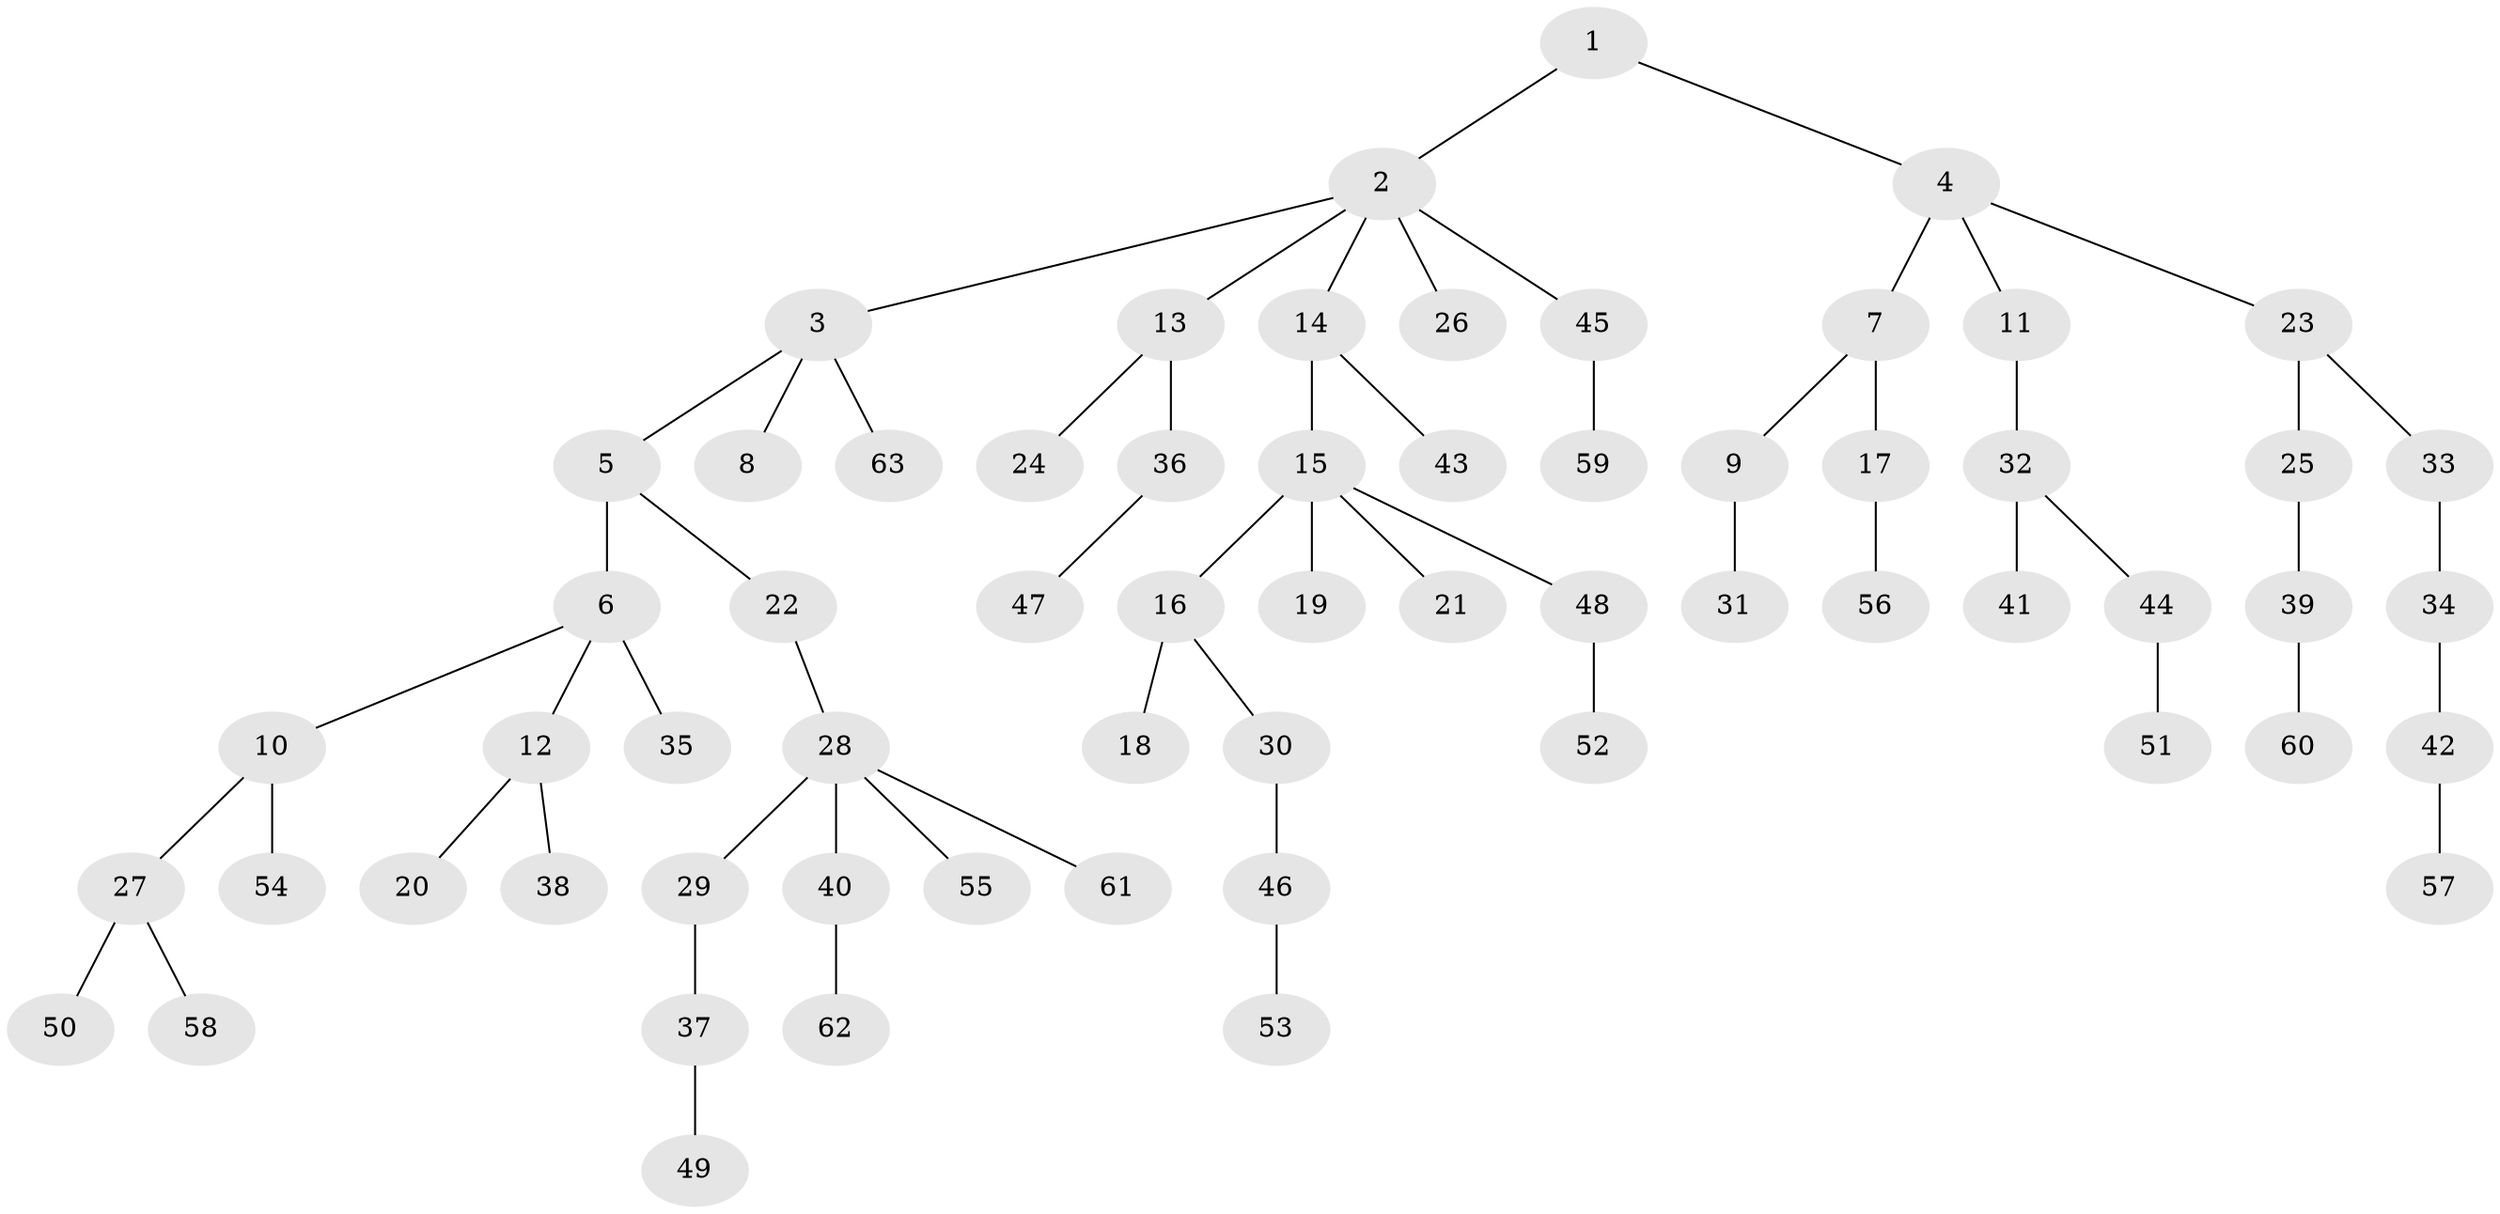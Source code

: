 // Generated by graph-tools (version 1.1) at 2025/53/03/09/25 04:53:17]
// undirected, 63 vertices, 62 edges
graph export_dot {
graph [start="1"]
  node [color=gray90,style=filled];
  1;
  2;
  3;
  4;
  5;
  6;
  7;
  8;
  9;
  10;
  11;
  12;
  13;
  14;
  15;
  16;
  17;
  18;
  19;
  20;
  21;
  22;
  23;
  24;
  25;
  26;
  27;
  28;
  29;
  30;
  31;
  32;
  33;
  34;
  35;
  36;
  37;
  38;
  39;
  40;
  41;
  42;
  43;
  44;
  45;
  46;
  47;
  48;
  49;
  50;
  51;
  52;
  53;
  54;
  55;
  56;
  57;
  58;
  59;
  60;
  61;
  62;
  63;
  1 -- 2;
  1 -- 4;
  2 -- 3;
  2 -- 13;
  2 -- 14;
  2 -- 26;
  2 -- 45;
  3 -- 5;
  3 -- 8;
  3 -- 63;
  4 -- 7;
  4 -- 11;
  4 -- 23;
  5 -- 6;
  5 -- 22;
  6 -- 10;
  6 -- 12;
  6 -- 35;
  7 -- 9;
  7 -- 17;
  9 -- 31;
  10 -- 27;
  10 -- 54;
  11 -- 32;
  12 -- 20;
  12 -- 38;
  13 -- 24;
  13 -- 36;
  14 -- 15;
  14 -- 43;
  15 -- 16;
  15 -- 19;
  15 -- 21;
  15 -- 48;
  16 -- 18;
  16 -- 30;
  17 -- 56;
  22 -- 28;
  23 -- 25;
  23 -- 33;
  25 -- 39;
  27 -- 50;
  27 -- 58;
  28 -- 29;
  28 -- 40;
  28 -- 55;
  28 -- 61;
  29 -- 37;
  30 -- 46;
  32 -- 41;
  32 -- 44;
  33 -- 34;
  34 -- 42;
  36 -- 47;
  37 -- 49;
  39 -- 60;
  40 -- 62;
  42 -- 57;
  44 -- 51;
  45 -- 59;
  46 -- 53;
  48 -- 52;
}

